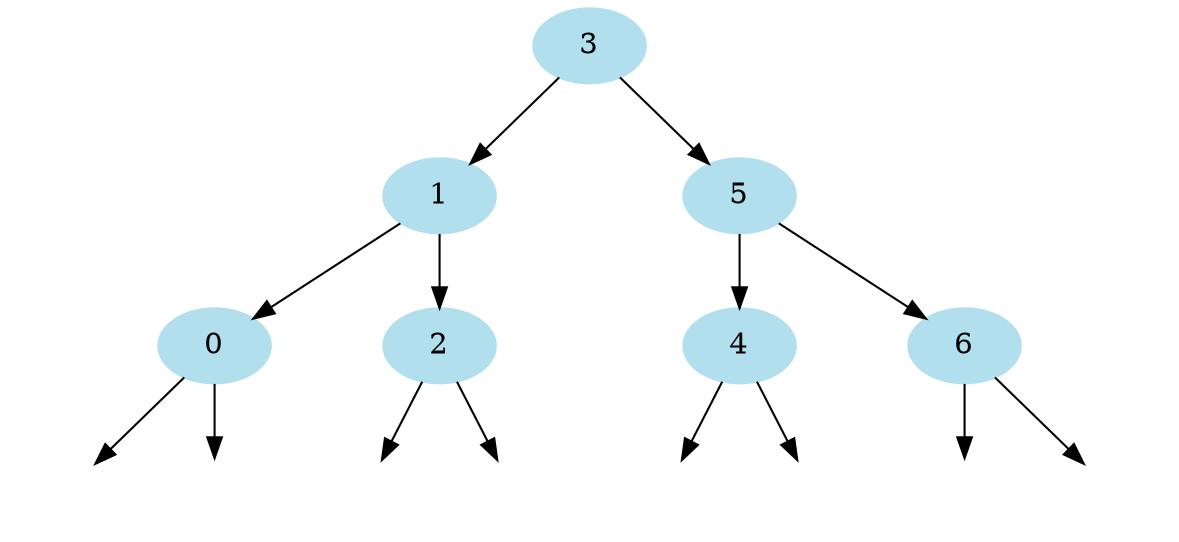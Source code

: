 digraph Tree {
node [color=lightblue2, style=filled];
"139779332289392" [label="3"]
"139779332289392" -> "139779332289584"
"139779332289584" [label="1"]
"139779332289584" -> "139779332289680"
"139779332289680" [label="0"]
L139779332289680 [label="",color=white]
139779332289680 -> L139779332289680
R139779332289680 [label="",color=white]
139779332289680 -> R139779332289680
"139779332289584" -> "139779332289488"
"139779332289488" [label="2"]
L139779332289488 [label="",color=white]
139779332289488 -> L139779332289488
R139779332289488 [label="",color=white]
139779332289488 -> R139779332289488
"139779332289392" -> "139779332289200"
"139779332289200" [label="5"]
"139779332289200" -> "139779332289296"
"139779332289296" [label="4"]
L139779332289296 [label="",color=white]
139779332289296 -> L139779332289296
R139779332289296 [label="",color=white]
139779332289296 -> R139779332289296
"139779332289200" -> "139779332289104"
"139779332289104" [label="6"]
L139779332289104 [label="",color=white]
139779332289104 -> L139779332289104
R139779332289104 [label="",color=white]
139779332289104 -> R139779332289104
}

